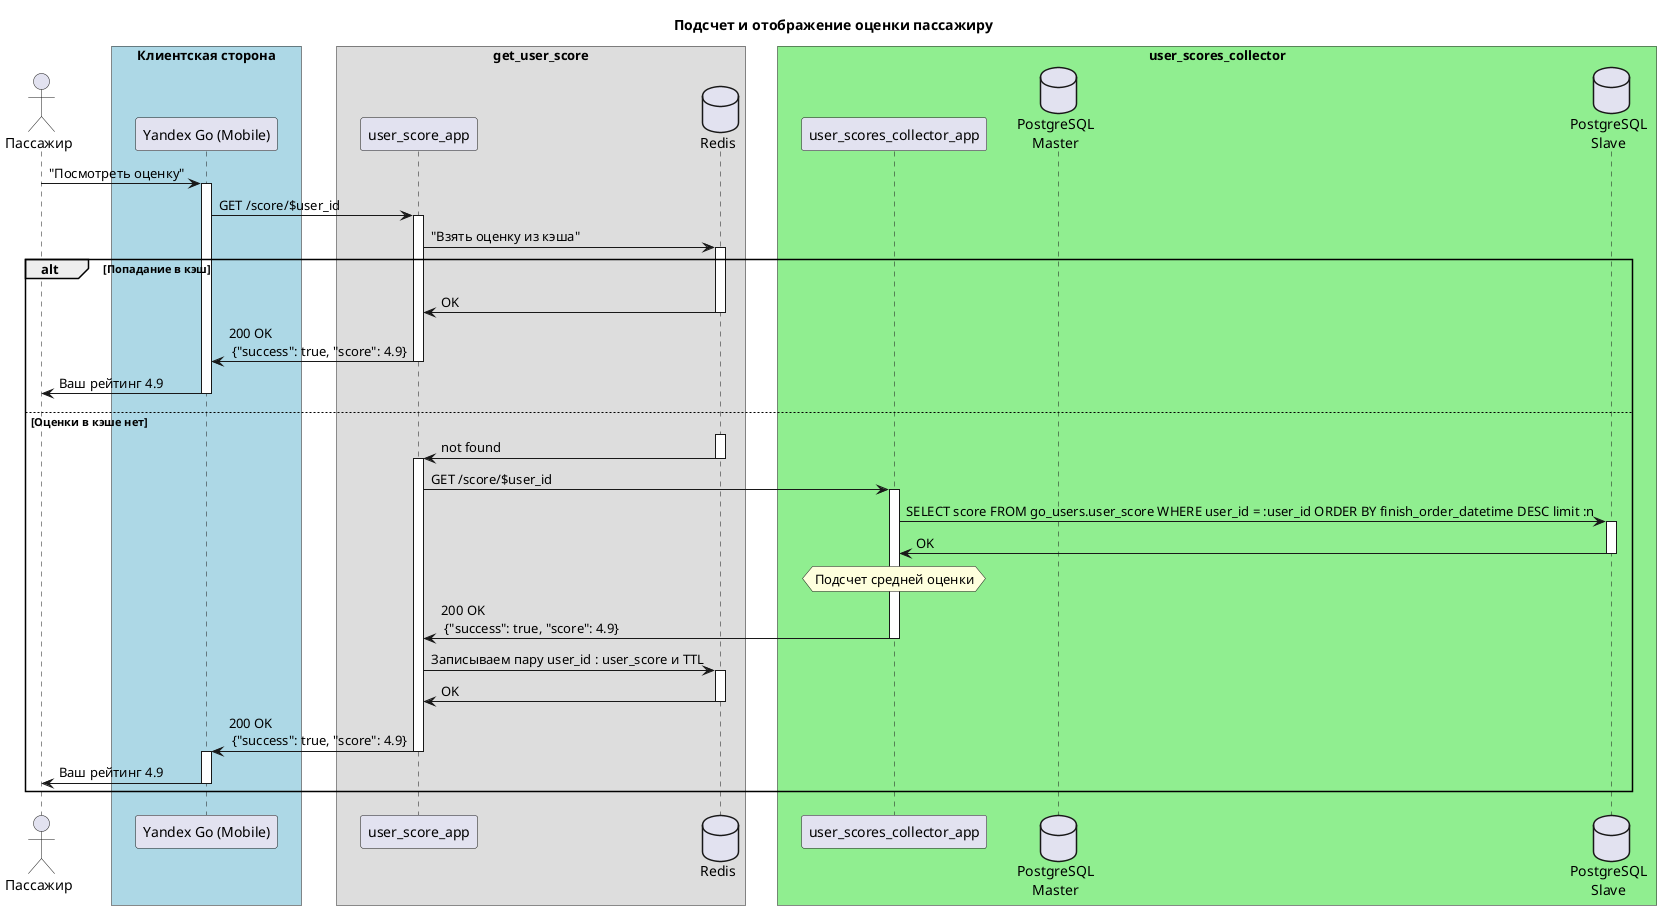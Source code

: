 @startuml

skinparam ParticipantPadding 20
skinparam BoxPadding 10
!pragma teoz true

title **Подсчет и отображение оценки пассажиру**

actor Пассажир as passenger

box "Клиентская сторона" #LightBlue
participant "Yandex Go (Mobile)" as yandex_mobile_go
end box


box "get_user_score"
participant "user_score_app" as yandex_back_go
database "Redis" as redis
end box

box "user_scores_collector" #LightGreen
participant user_scores_collector_app as customer_proc
database "PostgreSQL\nMaster" as postgres_master
database "PostgreSQL\nSlave" as postgres_slave
end box

passenger -> yandex_mobile_go : "Посмотреть оценку"
activate yandex_mobile_go

yandex_mobile_go -> yandex_back_go : GET /score/$user_id
activate yandex_back_go
yandex_back_go -> redis : "Взять оценку из кэша"
activate redis

alt Попадание в кэш
    redis -> yandex_back_go : OK
    deactivate redis
    yandex_back_go -> yandex_mobile_go : 200 OK\n {"success": true, "score": 4.9}
    deactivate yandex_back_go
    yandex_mobile_go -> passenger : Ваш рейтинг 4.9
    deactivate yandex_mobile_go
else Оценки в кэше нет
    activate redis
    redis -> yandex_back_go : not found
    deactivate redis
    activate yandex_back_go
    yandex_back_go -> customer_proc : GET /score/$user_id
    activate customer_proc
    customer_proc -> postgres_slave : SELECT score FROM go_users.user_score WHERE user_id = :user_id ORDER BY finish_order_datetime DESC limit :n
    activate postgres_slave
    postgres_slave -> customer_proc : OK
    hnote over customer_proc : Подсчет средней оценки
    deactivate postgres_slave
    customer_proc -> yandex_back_go : 200 OK\n {"success": true, "score": 4.9}
    deactivate customer_proc
    yandex_back_go -> redis : Записываем пару user_id : user_score и TTL
    activate redis
    redis -> yandex_back_go : OK
    deactivate redis
    yandex_back_go -> yandex_mobile_go : 200 OK\n {"success": true, "score": 4.9}
    deactivate yandex_back_go
    activate yandex_mobile_go
    yandex_mobile_go -> passenger : Ваш рейтинг 4.9
    deactivate yandex_mobile_go
end
@enduml